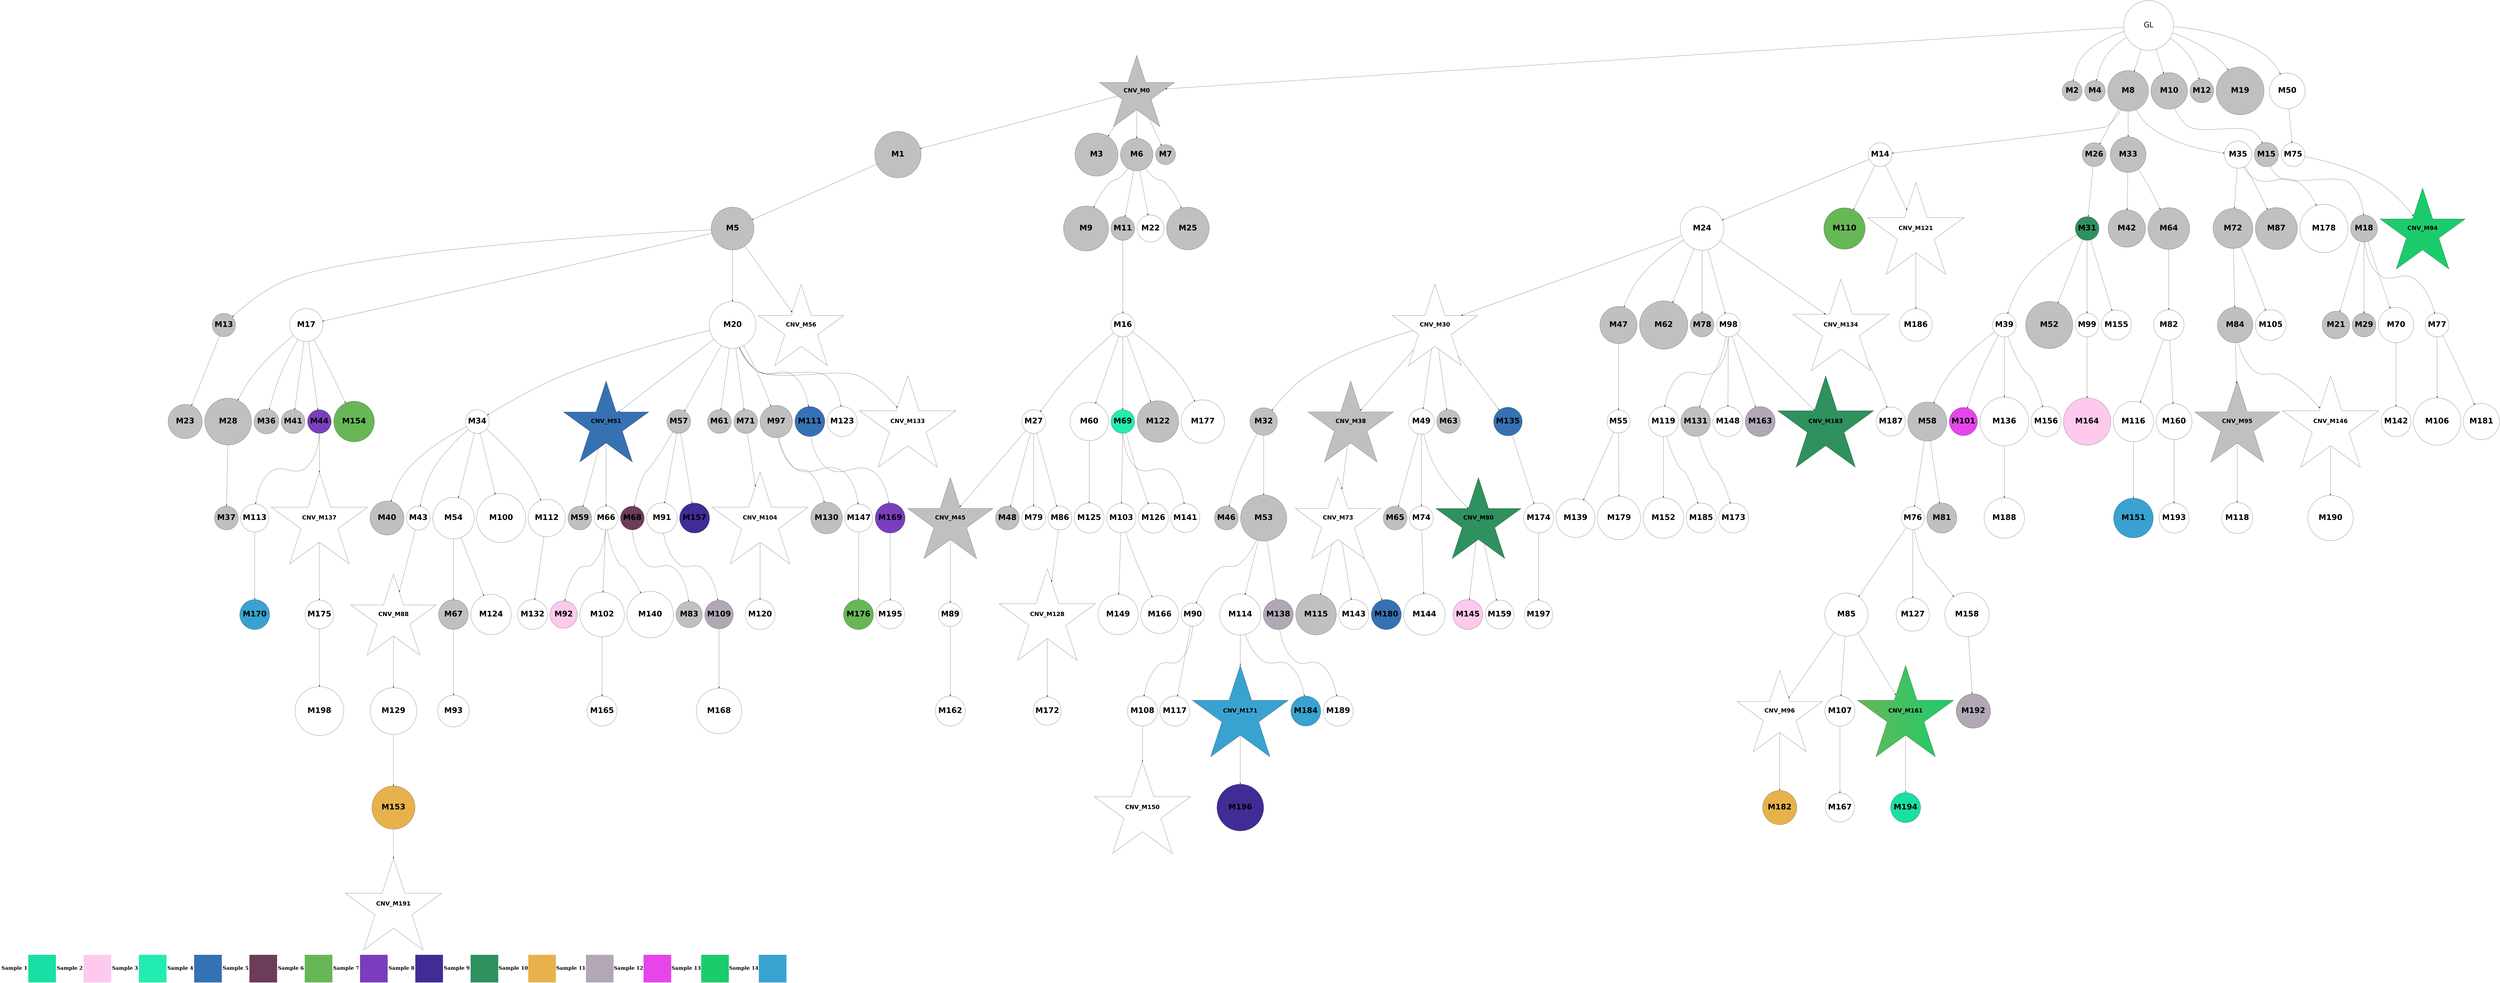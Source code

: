 digraph G { 
rankdir=TB;
0 -> 1;
0 -> 3;
0 -> 5;
0 -> 9;
0 -> 11;
0 -> 13;
0 -> 20;
0 -> 51;
1 -> 2;
1 -> 4;
1 -> 7;
1 -> 8;
2 -> 6;
6 -> 14;
6 -> 18;
6 -> 21;
6 -> 57;
7 -> 10;
7 -> 12;
7 -> 23;
7 -> 26;
9 -> 15;
9 -> 27;
9 -> 34;
9 -> 36;
11 -> 16;
12 -> 17;
14 -> 24;
15 -> 25;
15 -> 111;
15 -> 122;
16 -> 19;
17 -> 28;
17 -> 61;
17 -> 70;
17 -> 123;
17 -> 178;
18 -> 29;
18 -> 37;
18 -> 42;
18 -> 45;
18 -> 155;
19 -> 22;
19 -> 30;
19 -> 71;
19 -> 78;
21 -> 35;
21 -> 52;
21 -> 58;
21 -> 62;
21 -> 72;
21 -> 98;
21 -> 112;
21 -> 124;
21 -> 134;
25 -> 31;
25 -> 48;
25 -> 63;
25 -> 79;
25 -> 99;
25 -> 135;
27 -> 32;
28 -> 46;
28 -> 49;
28 -> 80;
28 -> 87;
29 -> 38;
31 -> 33;
31 -> 39;
31 -> 50;
31 -> 64;
31 -> 136;
32 -> 40;
32 -> 53;
32 -> 100;
32 -> 156;
33 -> 47;
33 -> 54;
34 -> 43;
34 -> 65;
35 -> 41;
35 -> 44;
35 -> 55;
35 -> 101;
35 -> 113;
36 -> 73;
36 -> 88;
36 -> 179;
39 -> 74;
40 -> 59;
40 -> 102;
40 -> 137;
40 -> 157;
44 -> 89;
45 -> 114;
45 -> 138;
46 -> 90;
48 -> 56;
50 -> 66;
50 -> 75;
50 -> 81;
51 -> 76;
52 -> 60;
52 -> 67;
54 -> 91;
54 -> 115;
54 -> 139;
55 -> 68;
55 -> 125;
56 -> 140;
56 -> 180;
58 -> 69;
58 -> 92;
58 -> 158;
59 -> 77;
59 -> 82;
61 -> 126;
65 -> 83;
67 -> 93;
67 -> 103;
67 -> 141;
68 -> 94;
69 -> 84;
70 -> 104;
70 -> 127;
70 -> 142;
71 -> 143;
72 -> 105;
73 -> 85;
73 -> 106;
74 -> 116;
74 -> 144;
74 -> 181;
75 -> 145;
76 -> 95;
77 -> 86;
77 -> 128;
77 -> 159;
78 -> 107;
78 -> 182;
81 -> 146;
81 -> 160;
83 -> 117;
83 -> 161;
85 -> 96;
85 -> 147;
86 -> 97;
86 -> 108;
86 -> 162;
87 -> 129;
89 -> 130;
90 -> 163;
91 -> 109;
91 -> 118;
92 -> 110;
96 -> 119;
97 -> 183;
98 -> 131;
98 -> 148;
99 -> 120;
99 -> 132;
99 -> 149;
99 -> 164;
99 -> 184;
100 -> 165;
103 -> 166;
104 -> 150;
104 -> 167;
105 -> 121;
108 -> 168;
109 -> 151;
110 -> 169;
112 -> 170;
113 -> 133;
114 -> 171;
115 -> 172;
115 -> 185;
117 -> 152;
120 -> 153;
120 -> 186;
122 -> 187;
129 -> 173;
130 -> 154;
132 -> 174;
135 -> 188;
136 -> 175;
137 -> 189;
138 -> 176;
139 -> 190;
147 -> 191;
148 -> 177;
154 -> 192;
159 -> 193;
161 -> 194;
162 -> 195;
170 -> 196;
172 -> 197;
175 -> 198;
176 -> 199;
152 [shape=circle style=filled fillcolor="#39a2d1" fontname="helvetica-bold" fontsize=56 label="M151" width=3.98 height=2 ];
185 [shape=circle style=filled fillcolor="#39a2d1" fontname="helvetica-bold" fontsize=56 label="M184" width=0.76 height=2 ];
172 [shape=star style=filled fillcolor="#39a2d1" fontname="helvetica-bold" fontsize=42 label="CNV_M171"];
171 [shape=circle style=filled fillcolor="#39a2d1" fontname="helvetica-bold" fontsize=56 label="M170" width=1.77 height=2 ];
182 [shape=circle style=filled fillcolor=white fontname="helvetica-bold" fontsize=56 label="M181" width=3.64 height=2 ];
59 [shape=circle style=filled fillcolor=grey fontname="helvetica-bold" fontsize=56 label="M58" width=3.91 height=2 ];
66 [shape=circle style=filled fillcolor=grey fontname="helvetica-bold" fontsize=56 label="M65" width=1.07 height=2 ];
45 [shape=circle style=filled fillcolor="#7b3dbd" fontname="helvetica-bold" fontsize=56 label="M44" width=1.25 height=2 ];
71 [shape=circle style=filled fillcolor=white fontname="helvetica-bold" fontsize=56 label="M70" width=3.56 height=2 ];
137 [shape=circle style=filled fillcolor=white fontname="helvetica-bold" fontsize=56 label="M136" width=4.89 height=2 ];
7 [shape=circle style=filled fillcolor=grey fontname="helvetica-bold" fontsize=56 label="M6" width=3.27 height=2 ];
94 [shape=circle style=filled fillcolor=white fontname="helvetica-bold" fontsize=56 label="M93" width=3.18 height=2 ];
184 [shape=star style=filled fillcolor="#2e915e" fontname="helvetica-bold" fontsize=42 label="CNV_M183"];
189 [shape=circle style=filled fillcolor=white fontname="helvetica-bold" fontsize=56 label="M188" width=4.06 height=2 ];
107 [shape=circle style=filled fillcolor=white fontname="helvetica-bold" fontsize=56 label="M106" width=4.75 height=2 ];
114 [shape=circle style=filled fillcolor=white fontname="helvetica-bold" fontsize=56 label="M113" width=2.66 height=2 ];
4 [shape=circle style=filled fillcolor=grey fontname="helvetica-bold" fontsize=56 label="M3" width=4.32 height=2 ];
88 [shape=circle style=filled fillcolor=grey fontname="helvetica-bold" fontsize=56 label="M87" width=4.21 height=2 ];
163 [shape=circle style=filled fillcolor=white fontname="helvetica-bold" fontsize=56 label="M162" width=1.87 height=2 ];
18 [shape=circle style=filled fillcolor=white fontname="helvetica-bold" fontsize=56 label="M17" width=3.32 height=2 ];
87 [shape=circle style=filled fillcolor=white fontname="helvetica-bold" fontsize=56 label="M86" width=1.1 height=2 ];
102 [shape=circle style=filled fillcolor="#e545ea" fontname="helvetica-bold" fontsize=56 label="M101" width=2.59 height=2 ];
117 [shape=circle style=filled fillcolor=white fontname="helvetica-bold" fontsize=56 label="M116" width=4.06 height=2 ];
76 [shape=circle style=filled fillcolor=white fontname="helvetica-bold" fontsize=56 label="M75" width=1.62 height=2 ];
35 [shape=circle style=filled fillcolor=white fontname="helvetica-bold" fontsize=56 label="M34" width=0.6 height=2 ];
34 [shape=circle style=filled fillcolor=grey fontname="helvetica-bold" fontsize=56 label="M33" width=3.58 height=2 ];
159 [shape=circle style=filled fillcolor=white fontname="helvetica-bold" fontsize=56 label="M158" width=4.44 height=2 ];
122 [shape=star style=filled fillcolor=white fontname="helvetica-bold" fontsize=42 label="CNV_M121"];
109 [shape=circle style=filled fillcolor=white fontname="helvetica-bold" fontsize=56 label="M108" width=0.94 height=2 ];
134 [shape=star style=filled fillcolor=white fontname="helvetica-bold" fontsize=42 label="CNV_M133"];
181 [shape=circle style=filled fillcolor="#3671b3" fontname="helvetica-bold" fontsize=56 label="M180" width=3.01 height=2 ];
101 [shape=circle style=filled fillcolor=white fontname="helvetica-bold" fontsize=56 label="M100" width=4.92 height=2 ];
120 [shape=circle style=filled fillcolor=white fontname="helvetica-bold" fontsize=56 label="M119" width=2.03 height=2 ];
90 [shape=circle style=filled fillcolor=white fontname="helvetica-bold" fontsize=56 label="M89" width=0.84 height=2 ];
116 [shape=circle style=filled fillcolor=grey fontname="helvetica-bold" fontsize=56 label="M115" width=4.09 height=2 ];
95 [shape=star style=filled fillcolor="#1acc6c" fontname="helvetica-bold" fontsize=42 label="CNV_M94"];
37 [shape=circle style=filled fillcolor=grey fontname="helvetica-bold" fontsize=56 label="M36" width=2.49 height=2 ];
39 [shape=star style=filled fillcolor=grey fontname="helvetica-bold" fontsize=42 label="CNV_M38"];
161 [shape=circle style=filled fillcolor=white fontname="helvetica-bold" fontsize=56 label="M160" width=3.61 height=2 ];
22 [shape=circle style=filled fillcolor=grey fontname="helvetica-bold" fontsize=56 label="M21" width=2.76 height=2 ];
156 [shape=circle style=filled fillcolor=white fontname="helvetica-bold" fontsize=56 label="M155" width=0.53 height=2 ];
167 [shape=circle style=filled fillcolor=white fontname="helvetica-bold" fontsize=56 label="M166" width=3.8 height=2 ];
132 [shape=circle style=filled fillcolor=grey fontname="helvetica-bold" fontsize=56 label="M131" width=2.05 height=2 ];
50 [shape=circle style=filled fillcolor=white fontname="helvetica-bold" fontsize=56 label="M49" width=2.56 height=2 ];
125 [shape=circle style=filled fillcolor=white fontname="helvetica-bold" fontsize=56 label="M124" width=4.06 height=2 ];
92 [shape=circle style=filled fillcolor=white fontname="helvetica-bold" fontsize=56 label="M91" width=3.05 height=2 ];
149 [shape=circle style=filled fillcolor=white fontname="helvetica-bold" fontsize=56 label="M148" width=1.79 height=2 ];
30 [shape=circle style=filled fillcolor=grey fontname="helvetica-bold" fontsize=56 label="M29" width=0.42 height=2 ];
186 [shape=circle style=filled fillcolor=white fontname="helvetica-bold" fontsize=56 label="M185" width=1.31 height=2 ];
33 [shape=circle style=filled fillcolor=grey fontname="helvetica-bold" fontsize=56 label="M32" width=2.77 height=2 ];
41 [shape=circle style=filled fillcolor=grey fontname="helvetica-bold" fontsize=56 label="M40" width=3.42 height=2 ];
136 [shape=circle style=filled fillcolor="#3671b3" fontname="helvetica-bold" fontsize=56 label="M135" width=2.39 height=2 ];
27 [shape=circle style=filled fillcolor=grey fontname="helvetica-bold" fontsize=56 label="M26" width=0.51 height=2 ];
178 [shape=circle style=filled fillcolor=white fontname="helvetica-bold" fontsize=56 label="M177" width=4.35 height=2 ];
106 [shape=circle style=filled fillcolor=white fontname="helvetica-bold" fontsize=56 label="M105" width=3.09 height=2 ];
190 [shape=circle style=filled fillcolor=white fontname="helvetica-bold" fontsize=56 label="M189" width=1.35 height=2 ];
65 [shape=circle style=filled fillcolor=grey fontname="helvetica-bold" fontsize=56 label="M64" width=4.18 height=2 ];
0 [label="GL" fontname="arial-bold" fontsize=56 width=5 height=5];
86 [shape=circle style=filled fillcolor=white fontname="helvetica-bold" fontsize=56 label="M85" width=4.34 height=2 ];
191 [shape=circle style=filled fillcolor=white fontname="helvetica-bold" fontsize=56 label="M190" width=4.55 height=2 ];
179 [shape=circle style=filled fillcolor=white fontname="helvetica-bold" fontsize=56 label="M178" width=4.85 height=2 ];
192 [shape=star style=filled fillcolor=white fontname="helvetica-bold" fontsize=42 label="CNV_M191"];
80 [shape=circle style=filled fillcolor=white fontname="helvetica-bold" fontsize=56 label="M79" width=1.1 height=2 ];
38 [shape=circle style=filled fillcolor=grey fontname="helvetica-bold" fontsize=56 label="M37" width=1.33 height=2 ];
168 [shape=circle style=filled fillcolor=white fontname="helvetica-bold" fontsize=56 label="M167" width=2.9 height=2 ];
25 [shape=circle style=filled fillcolor=white fontname="helvetica-bold" fontsize=56 label="M24" width=4.37 height=2 ];
165 [shape=circle style=filled fillcolor="#fdcaee" fontname="helvetica-bold" fontsize=56 label="M164" width=4.75 height=2 ];
5 [shape=circle style=filled fillcolor=grey fontname="helvetica-bold" fontsize=56 label="M4" width=2.07 height=2 ];
19 [shape=circle style=filled fillcolor=grey fontname="helvetica-bold" fontsize=56 label="M18" width=2.69 height=2 ];
147 [shape=star style=filled fillcolor=white fontname="helvetica-bold" fontsize=42 label="CNV_M146"];
75 [shape=circle style=filled fillcolor=white fontname="helvetica-bold" fontsize=56 label="M74" width=0.93 height=2 ];
53 [shape=circle style=filled fillcolor=grey fontname="helvetica-bold" fontsize=56 label="M52" width=4.73 height=2 ];
15 [shape=circle style=filled fillcolor=white fontname="helvetica-bold" fontsize=56 label="M14" width=0.02 height=2 ];
143 [shape=circle style=filled fillcolor=white fontname="helvetica-bold" fontsize=56 label="M142" width=0.45 height=2 ];
113 [shape=circle style=filled fillcolor=white fontname="helvetica-bold" fontsize=56 label="M112" width=3.75 height=2 ];
199 [shape=circle style=filled fillcolor=white fontname="helvetica-bold" fontsize=56 label="M198" width=4.9 height=2 ];
29 [shape=circle style=filled fillcolor=grey fontname="helvetica-bold" fontsize=56 label="M28" width=4.7 height=2 ];
124 [shape=circle style=filled fillcolor=white fontname="helvetica-bold" fontsize=56 label="M123" width=0.66 height=2 ];
196 [shape=circle style=filled fillcolor=white fontname="helvetica-bold" fontsize=56 label="M195" width=2.87 height=2 ];
77 [shape=circle style=filled fillcolor=white fontname="helvetica-bold" fontsize=56 label="M76" width=2.21 height=2 ];
121 [shape=circle style=filled fillcolor=white fontname="helvetica-bold" fontsize=56 label="M120" width=0.64 height=2 ];
119 [shape=circle style=filled fillcolor=white fontname="helvetica-bold" fontsize=56 label="M118" width=3.12 height=2 ];
42 [shape=circle style=filled fillcolor=grey fontname="helvetica-bold" fontsize=56 label="M41" width=0.01 height=2 ];
175 [shape=circle style=filled fillcolor=white fontname="helvetica-bold" fontsize=56 label="M174" width=1.85 height=2 ];
100 [shape=circle style=filled fillcolor=white fontname="helvetica-bold" fontsize=56 label="M99" width=0.19 height=2 ];
115 [shape=circle style=filled fillcolor=white fontname="helvetica-bold" fontsize=56 label="M114" width=4.13 height=2 ];
68 [shape=circle style=filled fillcolor=grey fontname="helvetica-bold" fontsize=56 label="M67" width=2.99 height=2 ];
194 [shape=circle style=filled fillcolor=white fontname="helvetica-bold" fontsize=56 label="M193" width=0.03 height=2 ];
48 [shape=circle style=filled fillcolor=grey fontname="helvetica-bold" fontsize=56 label="M47" width=3.73 height=2 ];
51 [shape=circle style=filled fillcolor=white fontname="helvetica-bold" fontsize=56 label="M50" width=3.59 height=2 ];
78 [shape=circle style=filled fillcolor=white fontname="helvetica-bold" fontsize=56 label="M77" width=1.19 height=2 ];
36 [shape=circle style=filled fillcolor=white fontname="helvetica-bold" fontsize=56 label="M35" width=2.74 height=2 ];
183 [shape=circle style=filled fillcolor="#e7b24b" fontname="helvetica-bold" fontsize=56 label="M182" width=3.43 height=2 ];
112 [shape=circle style=filled fillcolor="#3671b3" fontname="helvetica-bold" fontsize=56 label="M111" width=0.29 height=2 ];
127 [shape=circle style=filled fillcolor=white fontname="helvetica-bold" fontsize=56 label="M126" width=1.8 height=2 ];
82 [shape=circle style=filled fillcolor=grey fontname="helvetica-bold" fontsize=56 label="M81" width=3.01 height=2 ];
155 [shape=circle style=filled fillcolor="#67b757" fontname="helvetica-bold" fontsize=56 label="M154" width=4.09 height=2 ];
151 [shape=star style=filled fillcolor=white fontname="helvetica-bold" fontsize=42 label="CNV_M150"];
13 [shape=circle style=filled fillcolor=grey fontname="helvetica-bold" fontsize=56 label="M12" width=0.97 height=2 ];
128 [shape=circle style=filled fillcolor=white fontname="helvetica-bold" fontsize=56 label="M127" width=3.35 height=2 ];
104 [shape=circle style=filled fillcolor=white fontname="helvetica-bold" fontsize=56 label="M103" width=2.16 height=2 ];
55 [shape=circle style=filled fillcolor=white fontname="helvetica-bold" fontsize=56 label="M54" width=4.16 height=2 ];
148 [shape=circle style=filled fillcolor=white fontname="helvetica-bold" fontsize=56 label="M147" width=2.79 height=2 ];
8 [shape=circle style=filled fillcolor=grey fontname="helvetica-bold" fontsize=56 label="M7" width=0.76 height=2 ];
12 [shape=circle style=filled fillcolor=grey fontname="helvetica-bold" fontsize=56 label="M11" width=0.97 height=2 ];
111 [shape=circle style=filled fillcolor="#67b757" fontname="helvetica-bold" fontsize=56 label="M110" width=4.15 height=2 ];
72 [shape=circle style=filled fillcolor=grey fontname="helvetica-bold" fontsize=56 label="M71" width=1.44 height=2 ];
173 [shape=circle style=filled fillcolor=white fontname="helvetica-bold" fontsize=56 label="M172" width=2.57 height=2 ];
108 [shape=circle style=filled fillcolor=white fontname="helvetica-bold" fontsize=56 label="M107" width=3.03 height=2 ];
103 [shape=circle style=filled fillcolor=white fontname="helvetica-bold" fontsize=56 label="M102" width=4.47 height=2 ];
138 [shape=star style=filled fillcolor=white fontname="helvetica-bold" fontsize=42 label="CNV_M137"];
174 [shape=circle style=filled fillcolor=white fontname="helvetica-bold" fontsize=56 label="M173" width=0.71 height=2 ];
40 [shape=circle style=filled fillcolor=white fontname="helvetica-bold" fontsize=56 label="M39" width=0.85 height=2 ];
157 [shape=circle style=filled fillcolor=white fontname="helvetica-bold" fontsize=56 label="M156" width=1.02 height=2 ];
63 [shape=circle style=filled fillcolor=grey fontname="helvetica-bold" fontsize=56 label="M62" width=4.85 height=2 ];
62 [shape=circle style=filled fillcolor=grey fontname="helvetica-bold" fontsize=56 label="M61" width=1.46 height=2 ];
176 [shape=circle style=filled fillcolor=white fontname="helvetica-bold" fontsize=56 label="M175" width=2.39 height=2 ];
99 [shape=circle style=filled fillcolor=white fontname="helvetica-bold" fontsize=56 label="M98" width=1.86 height=2 ];
96 [shape=star style=filled fillcolor=grey fontname="helvetica-bold" fontsize=42 label="CNV_M95"];
58 [shape=circle style=filled fillcolor=grey fontname="helvetica-bold" fontsize=56 label="M57" width=1.13 height=2 ];
14 [shape=circle style=filled fillcolor=grey fontname="helvetica-bold" fontsize=56 label="M13" width=2.14 height=2 ];
17 [shape=circle style=filled fillcolor=white fontname="helvetica-bold" fontsize=56 label="M16" width=2.02 height=2 ];
54 [shape=circle style=filled fillcolor=grey fontname="helvetica-bold" fontsize=56 label="M53" width=4.63 height=2 ];
20 [shape=circle style=filled fillcolor=grey fontname="helvetica-bold" fontsize=56 label="M19" width=4.81 height=2 ];
46 [shape=star style=filled fillcolor=grey fontname="helvetica-bold" fontsize=42 label="CNV_M45"];
79 [shape=circle style=filled fillcolor=grey fontname="helvetica-bold" fontsize=56 label="M78" width=1.94 height=2 ];
160 [shape=circle style=filled fillcolor=white fontname="helvetica-bold" fontsize=56 label="M159" width=2.36 height=2 ];
144 [shape=circle style=filled fillcolor=white fontname="helvetica-bold" fontsize=56 label="M143" width=0.75 height=2 ];
130 [shape=circle style=filled fillcolor=white fontname="helvetica-bold" fontsize=56 label="M129" width=4.69 height=2 ];
131 [shape=circle style=filled fillcolor=grey fontname="helvetica-bold" fontsize=56 label="M130" width=3.18 height=2 ];
24 [shape=circle style=filled fillcolor=grey fontname="helvetica-bold" fontsize=56 label="M23" width=3.43 height=2 ];
110 [shape=circle style=filled fillcolor="#b2a7b5" fontname="helvetica-bold" fontsize=56 label="M109" width=2.4 height=2 ];
139 [shape=circle style=filled fillcolor="#b2a7b5" fontname="helvetica-bold" fontsize=56 label="M138" width=0.94 height=2 ];
44 [shape=circle style=filled fillcolor=white fontname="helvetica-bold" fontsize=56 label="M43" width=1.25 height=2 ];
98 [shape=circle style=filled fillcolor=grey fontname="helvetica-bold" fontsize=56 label="M97" width=3.25 height=2 ];
170 [shape=circle style=filled fillcolor="#7b3dbd" fontname="helvetica-bold" fontsize=56 label="M169" width=0.38 height=2 ];
56 [shape=circle style=filled fillcolor=white fontname="helvetica-bold" fontsize=56 label="M55" width=2.25 height=2 ];
89 [shape=star style=filled fillcolor=white fontname="helvetica-bold" fontsize=42 label="CNV_M88"];
105 [shape=star style=filled fillcolor=white fontname="helvetica-bold" fontsize=42 label="CNV_M104"];
126 [shape=circle style=filled fillcolor=white fontname="helvetica-bold" fontsize=56 label="M125" width=3 height=2 ];
10 [shape=circle style=filled fillcolor=grey fontname="helvetica-bold" fontsize=56 label="M9" width=4.52 height=2 ];
67 [shape=circle style=filled fillcolor=white fontname="helvetica-bold" fontsize=56 label="M66" width=1.54 height=2 ];
187 [shape=circle style=filled fillcolor=white fontname="helvetica-bold" fontsize=56 label="M186" width=3.26 height=2 ];
198 [shape=circle style=filled fillcolor=white fontname="helvetica-bold" fontsize=56 label="M197" width=2.65 height=2 ];
91 [shape=circle style=filled fillcolor=white fontname="helvetica-bold" fontsize=56 label="M90" width=2.11 height=2 ];
169 [shape=circle style=filled fillcolor=white fontname="helvetica-bold" fontsize=56 label="M168" width=4.57 height=2 ];
188 [shape=circle style=filled fillcolor=white fontname="helvetica-bold" fontsize=56 label="M187" width=2.27 height=2 ];
70 [shape=circle style=filled fillcolor="#23ecb1" fontname="helvetica-bold" fontsize=56 label="M69" width=0.12 height=2 ];
43 [shape=circle style=filled fillcolor=grey fontname="helvetica-bold" fontsize=56 label="M42" width=3.75 height=2 ];
135 [shape=star style=filled fillcolor=white fontname="helvetica-bold" fontsize=42 label="CNV_M134"];
2 [shape=circle style=filled fillcolor=grey fontname="helvetica-bold" fontsize=56 label="M1" width=4.65 height=2 ];
28 [shape=circle style=filled fillcolor=white fontname="helvetica-bold" fontsize=56 label="M27" width=0.99 height=2 ];
145 [shape=circle style=filled fillcolor=white fontname="helvetica-bold" fontsize=56 label="M144" width=4.15 height=2 ];
158 [shape=circle style=filled fillcolor="#412c96" fontname="helvetica-bold" fontsize=56 label="M157" width=1.12 height=2 ];
60 [shape=circle style=filled fillcolor=grey fontname="helvetica-bold" fontsize=56 label="M59" width=0.8 height=2 ];
123 [shape=circle style=filled fillcolor=grey fontname="helvetica-bold" fontsize=56 label="M122" width=4.16 height=2 ];
153 [shape=circle style=filled fillcolor=white fontname="helvetica-bold" fontsize=56 label="M152" width=4.09 height=2 ];
150 [shape=circle style=filled fillcolor=white fontname="helvetica-bold" fontsize=56 label="M149" width=4.06 height=2 ];
11 [shape=circle style=filled fillcolor=grey fontname="helvetica-bold" fontsize=56 label="M10" width=3.67 height=2 ];
52 [shape=star style=filled fillcolor="#3671b3" fontname="helvetica-bold" fontsize=42 label="CNV_M51"];
61 [shape=circle style=filled fillcolor=white fontname="helvetica-bold" fontsize=56 label="M60" width=3.86 height=2 ];
133 [shape=circle style=filled fillcolor=white fontname="helvetica-bold" fontsize=56 label="M132" width=1.46 height=2 ];
93 [shape=circle style=filled fillcolor="#fdcaee" fontname="helvetica-bold" fontsize=56 label="M92" width=2.75 height=2 ];
193 [shape=circle style=filled fillcolor="#b2a7b5" fontname="helvetica-bold" fontsize=56 label="M192" width=3.45 height=2 ];
197 [shape=circle style=filled fillcolor="#412c96" fontname="helvetica-bold" fontsize=56 label="M196" width=4.7 height=2 ];
85 [shape=circle style=filled fillcolor=grey fontname="helvetica-bold" fontsize=56 label="M84" width=3.55 height=2 ];
16 [shape=circle style=filled fillcolor=grey fontname="helvetica-bold" fontsize=56 label="M15" width=2.43 height=2 ];
141 [shape=circle style=filled fillcolor=white fontname="helvetica-bold" fontsize=56 label="M140" width=4.68 height=2 ];
74 [shape=star style=filled fillcolor=white fontname="helvetica-bold" fontsize=42 label="CNV_M73"];
31 [shape=star style=filled fillcolor=white fontname="helvetica-bold" fontsize=42 label="CNV_M30"];
32 [shape=circle style=filled fillcolor="#2e915e" fontname="helvetica-bold" fontsize=56 label="M31" width=0.96 height=2 ];
9 [shape=circle style=filled fillcolor=grey fontname="helvetica-bold" fontsize=56 label="M8" width=4.09 height=2 ];
1 [shape=star style=filled fillcolor=grey fontname="helvetica-bold" fontsize=42 label="CNV_M0"];
140 [shape=circle style=filled fillcolor=white fontname="helvetica-bold" fontsize=56 label="M139" width=3.92 height=2 ];
23 [shape=circle style=filled fillcolor=white fontname="helvetica-bold" fontsize=56 label="M22" width=2.71 height=2 ];
83 [shape=circle style=filled fillcolor=white fontname="helvetica-bold" fontsize=56 label="M82" width=3.05 height=2 ];
142 [shape=circle style=filled fillcolor=white fontname="helvetica-bold" fontsize=56 label="M141" width=2.27 height=2 ];
26 [shape=circle style=filled fillcolor=grey fontname="helvetica-bold" fontsize=56 label="M25" width=4.28 height=2 ];
64 [shape=circle style=filled fillcolor=grey fontname="helvetica-bold" fontsize=56 label="M63" width=1.18 height=2 ];
177 [shape=circle style=filled fillcolor="#67b757" fontname="helvetica-bold" fontsize=56 label="M176" width=1.08 height=2 ];
129 [shape=star style=filled fillcolor=white fontname="helvetica-bold" fontsize=42 label="CNV_M128"];
166 [shape=circle style=filled fillcolor=white fontname="helvetica-bold" fontsize=56 label="M165" width=1.13 height=2 ];
57 [shape=star style=filled fillcolor=white fontname="helvetica-bold" fontsize=42 label="CNV_M56"];
6 [shape=circle style=filled fillcolor=grey fontname="helvetica-bold" fontsize=56 label="M5" width=4.29 height=2 ];
154 [shape=circle style=filled fillcolor="#e7b24b" fontname="helvetica-bold" fontsize=56 label="M153" width=4.33 height=2 ];
84 [shape=circle style=filled fillcolor=grey fontname="helvetica-bold" fontsize=56 label="M83" width=2.64 height=2 ];
164 [shape=circle style=filled fillcolor="#b2a7b5" fontname="helvetica-bold" fontsize=56 label="M163" width=0.06 height=2 ];
146 [shape=circle style=filled fillcolor="#fdcaee" fontname="helvetica-bold" fontsize=56 label="M145" width=1.22 height=2 ];
118 [shape=circle style=filled fillcolor=white fontname="helvetica-bold" fontsize=56 label="M117" width=0.61 height=2 ];
3 [shape=circle style=filled fillcolor=grey fontname="helvetica-bold" fontsize=56 label="M2" width=1.6 height=2 ];
97 [shape=star style=filled fillcolor=white fontname="helvetica-bold" fontsize=42 label="CNV_M96"];
47 [shape=circle style=filled fillcolor=grey fontname="helvetica-bold" fontsize=56 label="M46" width=0.4 height=2 ];
69 [shape=circle style=filled fillcolor="#6c3c5a" fontname="helvetica-bold" fontsize=56 label="M68" width=1.3 height=2 ];
73 [shape=circle style=filled fillcolor=grey fontname="helvetica-bold" fontsize=56 label="M72" width=4 height=2 ];
49 [shape=circle style=filled fillcolor=grey fontname="helvetica-bold" fontsize=56 label="M48" width=1.17 height=2 ];
195 [shape=circle style=filled fillcolor="#18e0a4" fontname="helvetica-bold" fontsize=56 label="M194" width=0.77 height=2 ];
21 [shape=circle style=filled fillcolor=white fontname="helvetica-bold" fontsize=56 label="M20" width=4.69 height=2 ];
81 [shape=star style=filled fillcolor="#2e915e" fontname="helvetica-bold" fontsize=42 label="CNV_M80"];
162 [shape=star style=filled fillcolor="#67b757:#1acc6c" fontname="helvetica-bold" fontsize=42 label="CNV_M161"];
180 [shape=circle style=filled fillcolor=white fontname="helvetica-bold" fontsize=56 label="M179" width=4.33 height=2 ];
{rank=sink;
Legend[shape=none, margin=0, label=<<TABLE border="0" cellborder="0" cellspacing="0"> 
<TR><TD width="200" height="200" colspan="1"><FONT POINT-SIZE="36.0"><B>Sample 1</B></FONT></TD><TD width="200" height="200" colspan="1" BGCOLOR="#18e0a4"></TD>
<TD width="200" height="200" colspan="1"><FONT POINT-SIZE="36.0"><B>Sample 2</B></FONT></TD><TD width="200" height="200" colspan="1" BGCOLOR="#fdcaee"></TD>
<TD width="200" height="200" colspan="1"><FONT POINT-SIZE="36.0"><B>Sample 3</B></FONT></TD><TD width="200" height="200" colspan="1" BGCOLOR="#23ecb1"></TD>
<TD width="200" height="200" colspan="1"><FONT POINT-SIZE="36.0"><B>Sample 4</B></FONT></TD><TD width="200" height="200" colspan="1" BGCOLOR="#3671b3"></TD>
<TD width="200" height="200" colspan="1"><FONT POINT-SIZE="36.0"><B>Sample 5</B></FONT></TD><TD width="200" height="200" colspan="1" BGCOLOR="#6c3c5a"></TD>
<TD width="200" height="200" colspan="1"><FONT POINT-SIZE="36.0"><B>Sample 6</B></FONT></TD><TD width="200" height="200" colspan="1" BGCOLOR="#67b757"></TD>
<TD width="200" height="200" colspan="1"><FONT POINT-SIZE="36.0"><B>Sample 7</B></FONT></TD><TD width="200" height="200" colspan="1" BGCOLOR="#7b3dbd"></TD>
<TD width="200" height="200" colspan="1"><FONT POINT-SIZE="36.0"><B>Sample 8</B></FONT></TD><TD width="200" height="200" colspan="1" BGCOLOR="#412c96"></TD>
<TD width="200" height="200" colspan="1"><FONT POINT-SIZE="36.0"><B>Sample 9</B></FONT></TD><TD width="200" height="200" colspan="1" BGCOLOR="#2e915e"></TD>
<TD width="200" height="200" colspan="1"><FONT POINT-SIZE="36.0"><B>Sample 10</B></FONT></TD><TD width="200" height="200" colspan="1" BGCOLOR="#e7b24b"></TD>
<TD width="200" height="200" colspan="1"><FONT POINT-SIZE="36.0"><B>Sample 11</B></FONT></TD><TD width="200" height="200" colspan="1" BGCOLOR="#b2a7b5"></TD>
<TD width="200" height="200" colspan="1"><FONT POINT-SIZE="36.0"><B>Sample 12</B></FONT></TD><TD width="200" height="200" colspan="1" BGCOLOR="#e545ea"></TD>
<TD width="200" height="200" colspan="1"><FONT POINT-SIZE="36.0"><B>Sample 13</B></FONT></TD><TD width="200" height="200" colspan="1" BGCOLOR="#1acc6c"></TD>
<TD width="200" height="200" colspan="1"><FONT POINT-SIZE="36.0"><B>Sample 14</B></FONT></TD><TD width="200" height="200" colspan="1" BGCOLOR="#39a2d1"></TD>
</TR></TABLE>>];
} 
}